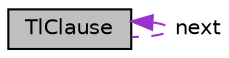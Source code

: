 digraph "TlClause"
{
 // LATEX_PDF_SIZE
  edge [fontname="Helvetica",fontsize="10",labelfontname="Helvetica",labelfontsize="10"];
  node [fontname="Helvetica",fontsize="10",shape=record];
  Node1 [label="TlClause",height=0.2,width=0.4,color="black", fillcolor="grey75", style="filled", fontcolor="black",tooltip="This structure is for temporary representation of sets of clauses."];
  Node1 -> Node1 [dir="back",color="darkorchid3",fontsize="10",style="dashed",label=" next" ,fontname="Helvetica"];
}
